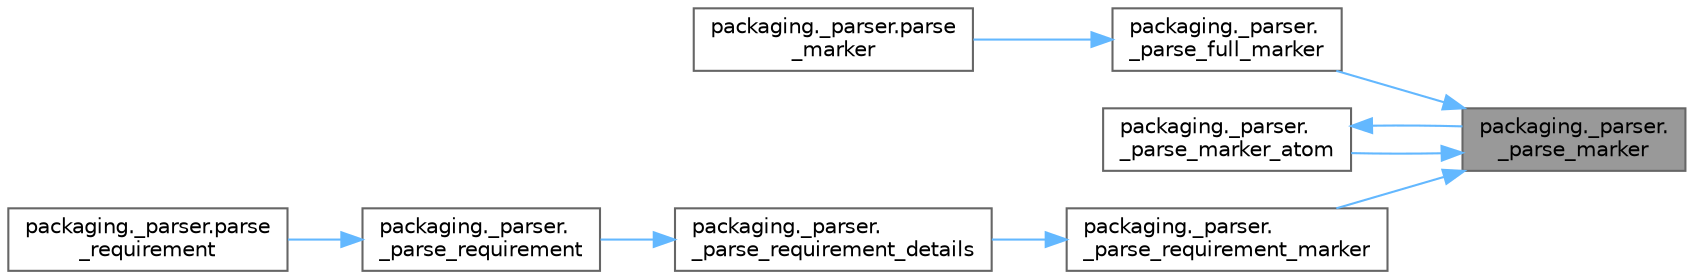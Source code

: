 digraph "packaging._parser._parse_marker"
{
 // LATEX_PDF_SIZE
  bgcolor="transparent";
  edge [fontname=Helvetica,fontsize=10,labelfontname=Helvetica,labelfontsize=10];
  node [fontname=Helvetica,fontsize=10,shape=box,height=0.2,width=0.4];
  rankdir="RL";
  Node1 [id="Node000001",label="packaging._parser.\l_parse_marker",height=0.2,width=0.4,color="gray40", fillcolor="grey60", style="filled", fontcolor="black",tooltip=" "];
  Node1 -> Node2 [id="edge1_Node000001_Node000002",dir="back",color="steelblue1",style="solid",tooltip=" "];
  Node2 [id="Node000002",label="packaging._parser.\l_parse_full_marker",height=0.2,width=0.4,color="grey40", fillcolor="white", style="filled",URL="$namespacepackaging_1_1__parser.html#a6c50d1363e628d3fc74a013d329b4950",tooltip=" "];
  Node2 -> Node3 [id="edge2_Node000002_Node000003",dir="back",color="steelblue1",style="solid",tooltip=" "];
  Node3 [id="Node000003",label="packaging._parser.parse\l_marker",height=0.2,width=0.4,color="grey40", fillcolor="white", style="filled",URL="$namespacepackaging_1_1__parser.html#a695f6a22f415804252e73fa8fe7c6453",tooltip=" "];
  Node1 -> Node4 [id="edge3_Node000001_Node000004",dir="back",color="steelblue1",style="solid",tooltip=" "];
  Node4 [id="Node000004",label="packaging._parser.\l_parse_marker_atom",height=0.2,width=0.4,color="grey40", fillcolor="white", style="filled",URL="$namespacepackaging_1_1__parser.html#aadef04ba155f5d7b55f14e8bdf0726b6",tooltip=" "];
  Node4 -> Node1 [id="edge4_Node000004_Node000001",dir="back",color="steelblue1",style="solid",tooltip=" "];
  Node1 -> Node5 [id="edge5_Node000001_Node000005",dir="back",color="steelblue1",style="solid",tooltip=" "];
  Node5 [id="Node000005",label="packaging._parser.\l_parse_requirement_marker",height=0.2,width=0.4,color="grey40", fillcolor="white", style="filled",URL="$namespacepackaging_1_1__parser.html#aec8e61c83d2a618a076791ab2f554b60",tooltip=" "];
  Node5 -> Node6 [id="edge6_Node000005_Node000006",dir="back",color="steelblue1",style="solid",tooltip=" "];
  Node6 [id="Node000006",label="packaging._parser.\l_parse_requirement_details",height=0.2,width=0.4,color="grey40", fillcolor="white", style="filled",URL="$namespacepackaging_1_1__parser.html#a9352065165f132337ecc6edcb9ccc14f",tooltip=" "];
  Node6 -> Node7 [id="edge7_Node000006_Node000007",dir="back",color="steelblue1",style="solid",tooltip=" "];
  Node7 [id="Node000007",label="packaging._parser.\l_parse_requirement",height=0.2,width=0.4,color="grey40", fillcolor="white", style="filled",URL="$namespacepackaging_1_1__parser.html#a2142b0219e75393e5f981a40c3b90fe1",tooltip=" "];
  Node7 -> Node8 [id="edge8_Node000007_Node000008",dir="back",color="steelblue1",style="solid",tooltip=" "];
  Node8 [id="Node000008",label="packaging._parser.parse\l_requirement",height=0.2,width=0.4,color="grey40", fillcolor="white", style="filled",URL="$namespacepackaging_1_1__parser.html#a4b8888f738ddf61dc343a9ed7f68b0f3",tooltip=" "];
}

